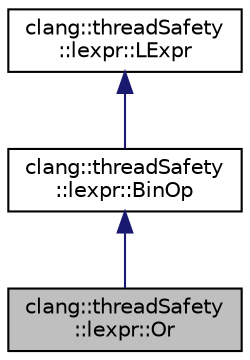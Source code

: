 digraph "clang::threadSafety::lexpr::Or"
{
 // LATEX_PDF_SIZE
  bgcolor="transparent";
  edge [fontname="Helvetica",fontsize="10",labelfontname="Helvetica",labelfontsize="10"];
  node [fontname="Helvetica",fontsize="10",shape=record];
  Node1 [label="clang::threadSafety\l::lexpr::Or",height=0.2,width=0.4,color="black", fillcolor="grey75", style="filled", fontcolor="black",tooltip=" "];
  Node2 -> Node1 [dir="back",color="midnightblue",fontsize="10",style="solid",fontname="Helvetica"];
  Node2 [label="clang::threadSafety\l::lexpr::BinOp",height=0.2,width=0.4,color="black",URL="$classclang_1_1threadSafety_1_1lexpr_1_1BinOp.html",tooltip=" "];
  Node3 -> Node2 [dir="back",color="midnightblue",fontsize="10",style="solid",fontname="Helvetica"];
  Node3 [label="clang::threadSafety\l::lexpr::LExpr",height=0.2,width=0.4,color="black",URL="$classclang_1_1threadSafety_1_1lexpr_1_1LExpr.html",tooltip=" "];
}
